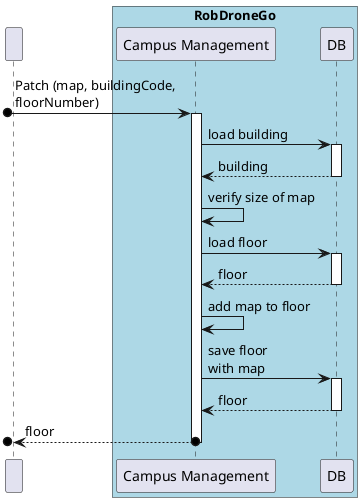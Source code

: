 @startuml SD Lv2

participant " "
box "RobDroneGo" #LightBlue
    participant "Campus Management" as campus
    participant "DB" as DB
end box

[o-> campus : Patch (map, buildingCode, \nfloorNumber)
activate campus

campus -> DB : load building
activate DB
DB --> campus : building
deactivate DB

campus -> campus : verify size of map

campus -> DB : load floor
activate DB
DB --> campus : floor
deactivate DB

campus -> campus : add map to floor

campus -> DB : save floor\nwith map
activate DB
DB --> campus : floor
deactivate DB

[o<--o campus : floor
deactivate campus

@enduml